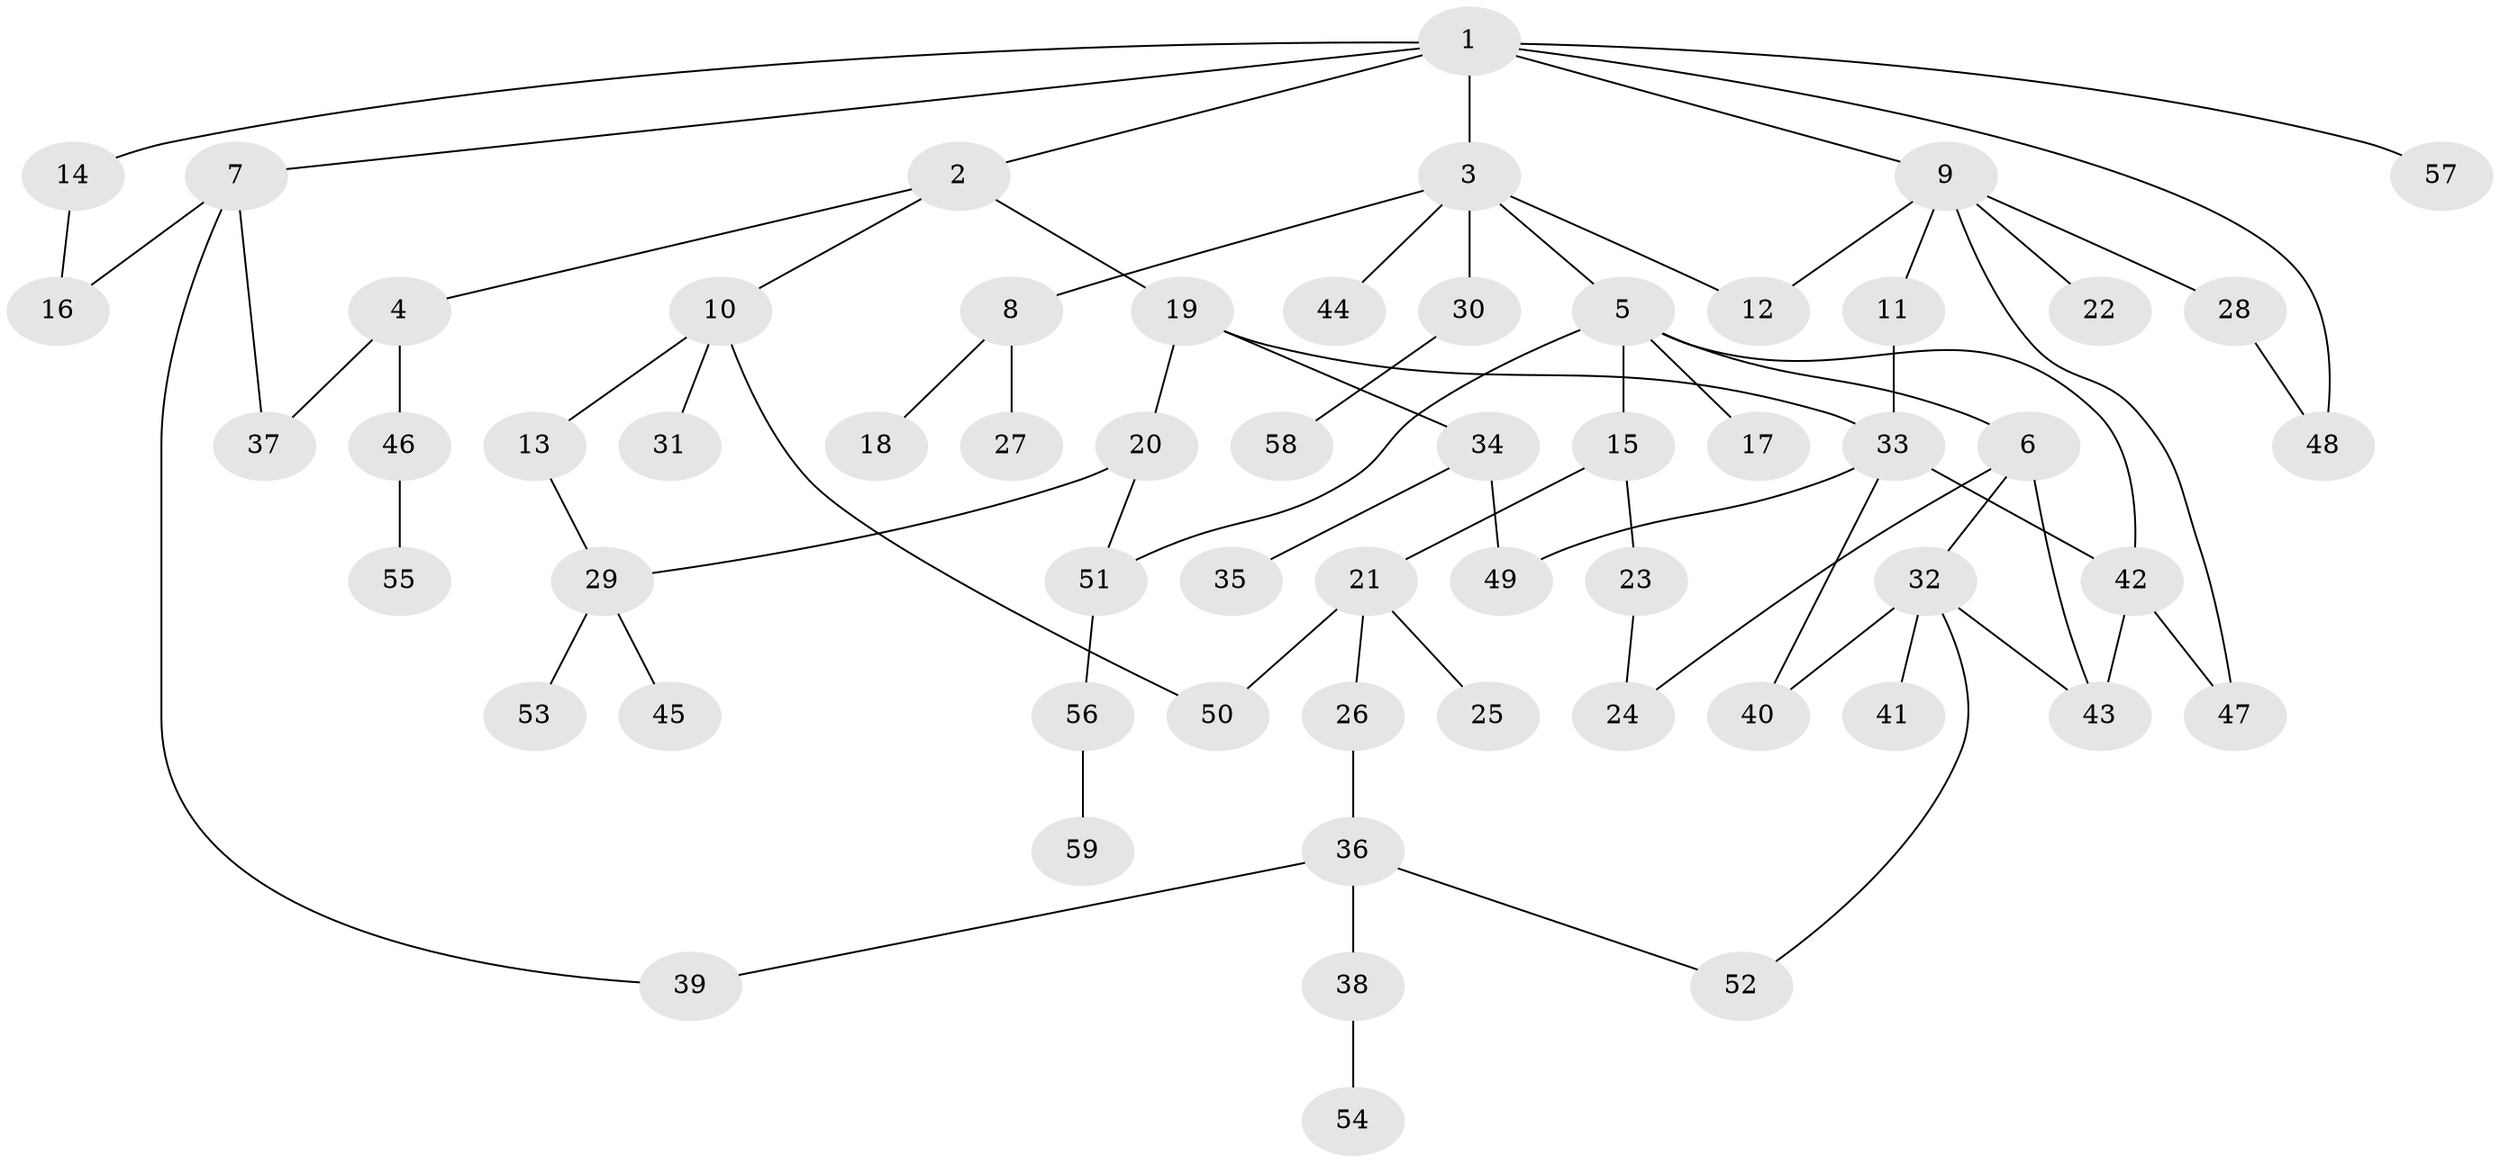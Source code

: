 // coarse degree distribution, {5: 0.11764705882352941, 1: 0.47058823529411764, 6: 0.11764705882352941, 3: 0.11764705882352941, 2: 0.11764705882352941, 4: 0.058823529411764705}
// Generated by graph-tools (version 1.1) at 2025/16/03/04/25 18:16:49]
// undirected, 59 vertices, 75 edges
graph export_dot {
graph [start="1"]
  node [color=gray90,style=filled];
  1;
  2;
  3;
  4;
  5;
  6;
  7;
  8;
  9;
  10;
  11;
  12;
  13;
  14;
  15;
  16;
  17;
  18;
  19;
  20;
  21;
  22;
  23;
  24;
  25;
  26;
  27;
  28;
  29;
  30;
  31;
  32;
  33;
  34;
  35;
  36;
  37;
  38;
  39;
  40;
  41;
  42;
  43;
  44;
  45;
  46;
  47;
  48;
  49;
  50;
  51;
  52;
  53;
  54;
  55;
  56;
  57;
  58;
  59;
  1 -- 2;
  1 -- 3;
  1 -- 7;
  1 -- 9;
  1 -- 14;
  1 -- 57;
  1 -- 48;
  2 -- 4;
  2 -- 10;
  2 -- 19;
  3 -- 5;
  3 -- 8;
  3 -- 12;
  3 -- 30;
  3 -- 44;
  4 -- 46;
  4 -- 37;
  5 -- 6;
  5 -- 15;
  5 -- 17;
  5 -- 51;
  5 -- 42;
  6 -- 24;
  6 -- 32;
  6 -- 43;
  7 -- 16;
  7 -- 37;
  7 -- 39;
  8 -- 18;
  8 -- 27;
  9 -- 11;
  9 -- 22;
  9 -- 28;
  9 -- 47;
  9 -- 12;
  10 -- 13;
  10 -- 31;
  10 -- 50;
  11 -- 33;
  13 -- 29;
  14 -- 16;
  15 -- 21;
  15 -- 23;
  19 -- 20;
  19 -- 33;
  19 -- 34;
  20 -- 29;
  20 -- 51;
  21 -- 25;
  21 -- 26;
  21 -- 50;
  23 -- 24;
  26 -- 36;
  28 -- 48;
  29 -- 45;
  29 -- 53;
  30 -- 58;
  32 -- 40;
  32 -- 41;
  32 -- 43;
  32 -- 52;
  33 -- 42;
  33 -- 49;
  33 -- 40;
  34 -- 35;
  34 -- 49;
  36 -- 38;
  36 -- 52;
  36 -- 39;
  38 -- 54;
  42 -- 43;
  42 -- 47;
  46 -- 55;
  51 -- 56;
  56 -- 59;
}
